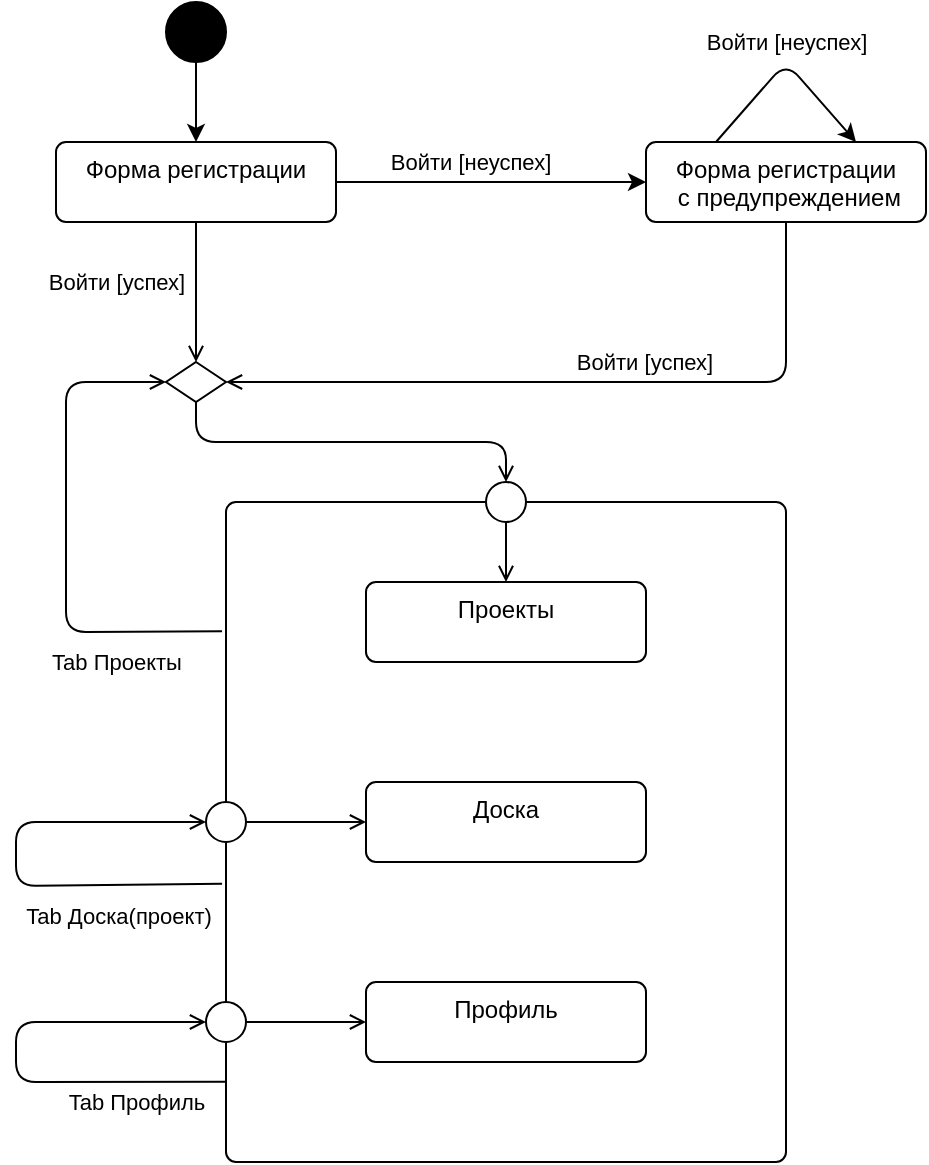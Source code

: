 <mxfile version="22.1.16" type="device">
  <diagram name="Страница — 1" id="ygGXOrWWSujeh68Y5JwH">
    <mxGraphModel dx="832" dy="558" grid="1" gridSize="10" guides="1" tooltips="1" connect="1" arrows="1" fold="1" page="1" pageScale="1" pageWidth="827" pageHeight="1169" math="0" shadow="0">
      <root>
        <mxCell id="0" />
        <mxCell id="1" parent="0" />
        <mxCell id="ju3X173J6w4Ng7l485Qm-1" value="" style="ellipse;fillColor=strokeColor;html=1;" vertex="1" parent="1">
          <mxGeometry x="175" y="20" width="30" height="30" as="geometry" />
        </mxCell>
        <mxCell id="ju3X173J6w4Ng7l485Qm-4" value="Форма регистрации" style="html=1;align=center;verticalAlign=top;rounded=1;absoluteArcSize=1;arcSize=10;dashed=0;whiteSpace=wrap;" vertex="1" parent="1">
          <mxGeometry x="120" y="90" width="140" height="40" as="geometry" />
        </mxCell>
        <mxCell id="ju3X173J6w4Ng7l485Qm-5" value="" style="endArrow=classic;html=1;rounded=0;exitX=0.5;exitY=1;exitDx=0;exitDy=0;entryX=0.5;entryY=0;entryDx=0;entryDy=0;" edge="1" parent="1" source="ju3X173J6w4Ng7l485Qm-1" target="ju3X173J6w4Ng7l485Qm-4">
          <mxGeometry width="50" height="50" relative="1" as="geometry">
            <mxPoint x="425" y="170" as="sourcePoint" />
            <mxPoint x="475" y="120" as="targetPoint" />
          </mxGeometry>
        </mxCell>
        <mxCell id="ju3X173J6w4Ng7l485Qm-6" value="Форма регистрации&lt;br&gt;&amp;nbsp;с предупреждением" style="html=1;align=center;verticalAlign=top;rounded=1;absoluteArcSize=1;arcSize=10;dashed=0;whiteSpace=wrap;" vertex="1" parent="1">
          <mxGeometry x="415" y="90" width="140" height="40" as="geometry" />
        </mxCell>
        <mxCell id="ju3X173J6w4Ng7l485Qm-7" value="" style="endArrow=classic;html=1;rounded=0;exitX=1;exitY=0.5;exitDx=0;exitDy=0;entryX=0;entryY=0.5;entryDx=0;entryDy=0;" edge="1" parent="1" source="ju3X173J6w4Ng7l485Qm-4" target="ju3X173J6w4Ng7l485Qm-6">
          <mxGeometry width="50" height="50" relative="1" as="geometry">
            <mxPoint x="200" y="60" as="sourcePoint" />
            <mxPoint x="200" y="100" as="targetPoint" />
          </mxGeometry>
        </mxCell>
        <mxCell id="ju3X173J6w4Ng7l485Qm-8" value="Войти [неуспех]" style="edgeLabel;html=1;align=center;verticalAlign=middle;resizable=0;points=[];" vertex="1" connectable="0" parent="ju3X173J6w4Ng7l485Qm-7">
          <mxGeometry x="-0.142" relative="1" as="geometry">
            <mxPoint y="-10" as="offset" />
          </mxGeometry>
        </mxCell>
        <mxCell id="ju3X173J6w4Ng7l485Qm-9" value="" style="html=1;align=center;verticalAlign=top;rounded=1;absoluteArcSize=1;arcSize=10;dashed=0;whiteSpace=wrap;" vertex="1" parent="1">
          <mxGeometry x="205" y="270" width="280" height="330" as="geometry" />
        </mxCell>
        <mxCell id="ju3X173J6w4Ng7l485Qm-10" value="" style="endArrow=classic;html=1;rounded=1;exitX=0.25;exitY=0;exitDx=0;exitDy=0;entryX=0.75;entryY=0;entryDx=0;entryDy=0;curved=0;" edge="1" parent="1" source="ju3X173J6w4Ng7l485Qm-6" target="ju3X173J6w4Ng7l485Qm-6">
          <mxGeometry width="50" height="50" relative="1" as="geometry">
            <mxPoint x="270" y="120" as="sourcePoint" />
            <mxPoint x="425" y="120" as="targetPoint" />
            <Array as="points">
              <mxPoint x="485" y="50" />
            </Array>
          </mxGeometry>
        </mxCell>
        <mxCell id="ju3X173J6w4Ng7l485Qm-11" value="Войти [неуспех]" style="edgeLabel;html=1;align=center;verticalAlign=middle;resizable=0;points=[];" vertex="1" connectable="0" parent="ju3X173J6w4Ng7l485Qm-10">
          <mxGeometry x="-0.142" relative="1" as="geometry">
            <mxPoint x="5" y="-16" as="offset" />
          </mxGeometry>
        </mxCell>
        <mxCell id="ju3X173J6w4Ng7l485Qm-12" value="Доска" style="html=1;align=center;verticalAlign=top;rounded=1;absoluteArcSize=1;arcSize=10;dashed=0;whiteSpace=wrap;" vertex="1" parent="1">
          <mxGeometry x="275" y="410" width="140" height="40" as="geometry" />
        </mxCell>
        <mxCell id="ju3X173J6w4Ng7l485Qm-13" value="Проекты" style="html=1;align=center;verticalAlign=top;rounded=1;absoluteArcSize=1;arcSize=10;dashed=0;whiteSpace=wrap;" vertex="1" parent="1">
          <mxGeometry x="275" y="310" width="140" height="40" as="geometry" />
        </mxCell>
        <mxCell id="ju3X173J6w4Ng7l485Qm-14" value="Профиль" style="html=1;align=center;verticalAlign=top;rounded=1;absoluteArcSize=1;arcSize=10;dashed=0;whiteSpace=wrap;" vertex="1" parent="1">
          <mxGeometry x="275" y="510" width="140" height="40" as="geometry" />
        </mxCell>
        <mxCell id="ju3X173J6w4Ng7l485Qm-16" value="" style="endArrow=open;html=1;rounded=0;align=center;verticalAlign=top;endFill=0;labelBackgroundColor=none;endSize=6;exitX=0.5;exitY=1;exitDx=0;exitDy=0;entryX=0.5;entryY=0;entryDx=0;entryDy=0;" edge="1" target="ju3X173J6w4Ng7l485Qm-17" parent="1" source="ju3X173J6w4Ng7l485Qm-4">
          <mxGeometry relative="1" as="geometry">
            <mxPoint x="135" y="170" as="sourcePoint" />
            <mxPoint x="185" y="210" as="targetPoint" />
          </mxGeometry>
        </mxCell>
        <mxCell id="ju3X173J6w4Ng7l485Qm-17" value="" style="rhombus;whiteSpace=wrap;html=1;" vertex="1" parent="1">
          <mxGeometry x="175" y="200" width="30" height="20" as="geometry" />
        </mxCell>
        <mxCell id="ju3X173J6w4Ng7l485Qm-18" value="" style="ellipse;whiteSpace=wrap;html=1;" vertex="1" parent="1">
          <mxGeometry x="335" y="260" width="20" height="20" as="geometry" />
        </mxCell>
        <mxCell id="ju3X173J6w4Ng7l485Qm-20" value="" style="endArrow=open;html=1;rounded=1;exitX=-0.007;exitY=0.196;exitDx=0;exitDy=0;entryX=0;entryY=0.5;entryDx=0;entryDy=0;curved=0;exitPerimeter=0;endFill=0;" edge="1" parent="1" source="ju3X173J6w4Ng7l485Qm-9" target="ju3X173J6w4Ng7l485Qm-17">
          <mxGeometry width="50" height="50" relative="1" as="geometry">
            <mxPoint x="460" y="140" as="sourcePoint" />
            <mxPoint x="530" y="140" as="targetPoint" />
            <Array as="points">
              <mxPoint x="125" y="335" />
              <mxPoint x="125" y="210" />
            </Array>
          </mxGeometry>
        </mxCell>
        <mxCell id="ju3X173J6w4Ng7l485Qm-21" value="Tab Проекты" style="edgeLabel;html=1;align=center;verticalAlign=middle;resizable=0;points=[];" vertex="1" connectable="0" parent="ju3X173J6w4Ng7l485Qm-20">
          <mxGeometry x="-0.142" relative="1" as="geometry">
            <mxPoint x="25" y="45" as="offset" />
          </mxGeometry>
        </mxCell>
        <mxCell id="ju3X173J6w4Ng7l485Qm-22" value="Войти [успех]" style="edgeLabel;html=1;align=center;verticalAlign=middle;resizable=0;points=[];" vertex="1" connectable="0" parent="1">
          <mxGeometry x="150.0" y="160" as="geometry" />
        </mxCell>
        <mxCell id="ju3X173J6w4Ng7l485Qm-23" value="" style="endArrow=open;html=1;rounded=1;align=center;verticalAlign=top;endFill=0;labelBackgroundColor=none;endSize=6;exitX=0.5;exitY=1;exitDx=0;exitDy=0;curved=0;entryX=1;entryY=0.5;entryDx=0;entryDy=0;" edge="1" parent="1" source="ju3X173J6w4Ng7l485Qm-6" target="ju3X173J6w4Ng7l485Qm-17">
          <mxGeometry relative="1" as="geometry">
            <mxPoint x="200" y="140" as="sourcePoint" />
            <mxPoint x="230" y="210" as="targetPoint" />
            <Array as="points">
              <mxPoint x="485" y="210" />
            </Array>
          </mxGeometry>
        </mxCell>
        <mxCell id="ju3X173J6w4Ng7l485Qm-24" value="" style="endArrow=open;html=1;rounded=1;align=center;verticalAlign=top;endFill=0;labelBackgroundColor=none;endSize=6;exitX=0.5;exitY=1;exitDx=0;exitDy=0;curved=0;entryX=0.5;entryY=0;entryDx=0;entryDy=0;" edge="1" parent="1" source="ju3X173J6w4Ng7l485Qm-17" target="ju3X173J6w4Ng7l485Qm-18">
          <mxGeometry relative="1" as="geometry">
            <mxPoint x="495" y="140" as="sourcePoint" />
            <mxPoint x="215" y="220" as="targetPoint" />
            <Array as="points">
              <mxPoint x="190" y="240" />
              <mxPoint x="345" y="240" />
            </Array>
          </mxGeometry>
        </mxCell>
        <mxCell id="ju3X173J6w4Ng7l485Qm-25" value="Войти [успех]" style="edgeLabel;html=1;align=center;verticalAlign=middle;resizable=0;points=[];" vertex="1" connectable="0" parent="1">
          <mxGeometry x="414" y="200" as="geometry" />
        </mxCell>
        <mxCell id="ju3X173J6w4Ng7l485Qm-26" value="" style="ellipse;whiteSpace=wrap;html=1;" vertex="1" parent="1">
          <mxGeometry x="195" y="420" width="20" height="20" as="geometry" />
        </mxCell>
        <mxCell id="ju3X173J6w4Ng7l485Qm-29" value="" style="ellipse;whiteSpace=wrap;html=1;" vertex="1" parent="1">
          <mxGeometry x="195" y="520" width="20" height="20" as="geometry" />
        </mxCell>
        <mxCell id="ju3X173J6w4Ng7l485Qm-30" value="" style="endArrow=open;html=1;rounded=1;exitX=0.001;exitY=0.848;exitDx=0;exitDy=0;entryX=0;entryY=0.5;entryDx=0;entryDy=0;curved=0;exitPerimeter=0;endFill=0;" edge="1" parent="1" target="ju3X173J6w4Ng7l485Qm-29">
          <mxGeometry width="50" height="50" relative="1" as="geometry">
            <mxPoint x="205.28" y="559.84" as="sourcePoint" />
            <mxPoint x="147" y="450" as="targetPoint" />
            <Array as="points">
              <mxPoint x="100" y="560" />
              <mxPoint x="100" y="530" />
            </Array>
          </mxGeometry>
        </mxCell>
        <mxCell id="ju3X173J6w4Ng7l485Qm-31" value="Tab Профиль" style="edgeLabel;html=1;align=center;verticalAlign=middle;resizable=0;points=[];" vertex="1" connectable="0" parent="ju3X173J6w4Ng7l485Qm-30">
          <mxGeometry x="-0.142" relative="1" as="geometry">
            <mxPoint x="53" y="10" as="offset" />
          </mxGeometry>
        </mxCell>
        <mxCell id="ju3X173J6w4Ng7l485Qm-32" value="" style="endArrow=open;html=1;rounded=1;entryX=0;entryY=0.5;entryDx=0;entryDy=0;curved=0;endFill=0;exitX=-0.007;exitY=0.527;exitDx=0;exitDy=0;exitPerimeter=0;" edge="1" parent="1" target="ju3X173J6w4Ng7l485Qm-26">
          <mxGeometry width="50" height="50" relative="1" as="geometry">
            <mxPoint x="203.04" y="460.91" as="sourcePoint" />
            <mxPoint x="195" y="432" as="targetPoint" />
            <Array as="points">
              <mxPoint x="100" y="462" />
              <mxPoint x="100" y="430" />
            </Array>
          </mxGeometry>
        </mxCell>
        <mxCell id="ju3X173J6w4Ng7l485Qm-33" value="Tab Доска(проект)" style="edgeLabel;html=1;align=center;verticalAlign=middle;resizable=0;points=[];" vertex="1" connectable="0" parent="ju3X173J6w4Ng7l485Qm-32">
          <mxGeometry x="-0.142" relative="1" as="geometry">
            <mxPoint x="46" y="15" as="offset" />
          </mxGeometry>
        </mxCell>
        <mxCell id="ju3X173J6w4Ng7l485Qm-34" value="" style="endArrow=open;html=1;rounded=1;align=center;verticalAlign=top;endFill=0;labelBackgroundColor=none;endSize=6;exitX=0.5;exitY=1;exitDx=0;exitDy=0;curved=0;entryX=0.5;entryY=0;entryDx=0;entryDy=0;" edge="1" parent="1" source="ju3X173J6w4Ng7l485Qm-18" target="ju3X173J6w4Ng7l485Qm-13">
          <mxGeometry relative="1" as="geometry">
            <mxPoint x="200" y="230" as="sourcePoint" />
            <mxPoint x="355" y="270" as="targetPoint" />
          </mxGeometry>
        </mxCell>
        <mxCell id="ju3X173J6w4Ng7l485Qm-35" value="" style="endArrow=open;html=1;rounded=1;align=center;verticalAlign=top;endFill=0;labelBackgroundColor=none;endSize=6;exitX=1;exitY=0.5;exitDx=0;exitDy=0;curved=0;entryX=0;entryY=0.5;entryDx=0;entryDy=0;" edge="1" parent="1" source="ju3X173J6w4Ng7l485Qm-26" target="ju3X173J6w4Ng7l485Qm-12">
          <mxGeometry relative="1" as="geometry">
            <mxPoint x="355" y="290" as="sourcePoint" />
            <mxPoint x="355" y="320" as="targetPoint" />
          </mxGeometry>
        </mxCell>
        <mxCell id="ju3X173J6w4Ng7l485Qm-36" value="" style="endArrow=open;html=1;rounded=1;align=center;verticalAlign=top;endFill=0;labelBackgroundColor=none;endSize=6;exitX=1;exitY=0.5;exitDx=0;exitDy=0;curved=0;entryX=0;entryY=0.5;entryDx=0;entryDy=0;" edge="1" parent="1" source="ju3X173J6w4Ng7l485Qm-29" target="ju3X173J6w4Ng7l485Qm-14">
          <mxGeometry relative="1" as="geometry">
            <mxPoint x="225" y="440" as="sourcePoint" />
            <mxPoint x="285" y="440" as="targetPoint" />
          </mxGeometry>
        </mxCell>
      </root>
    </mxGraphModel>
  </diagram>
</mxfile>
